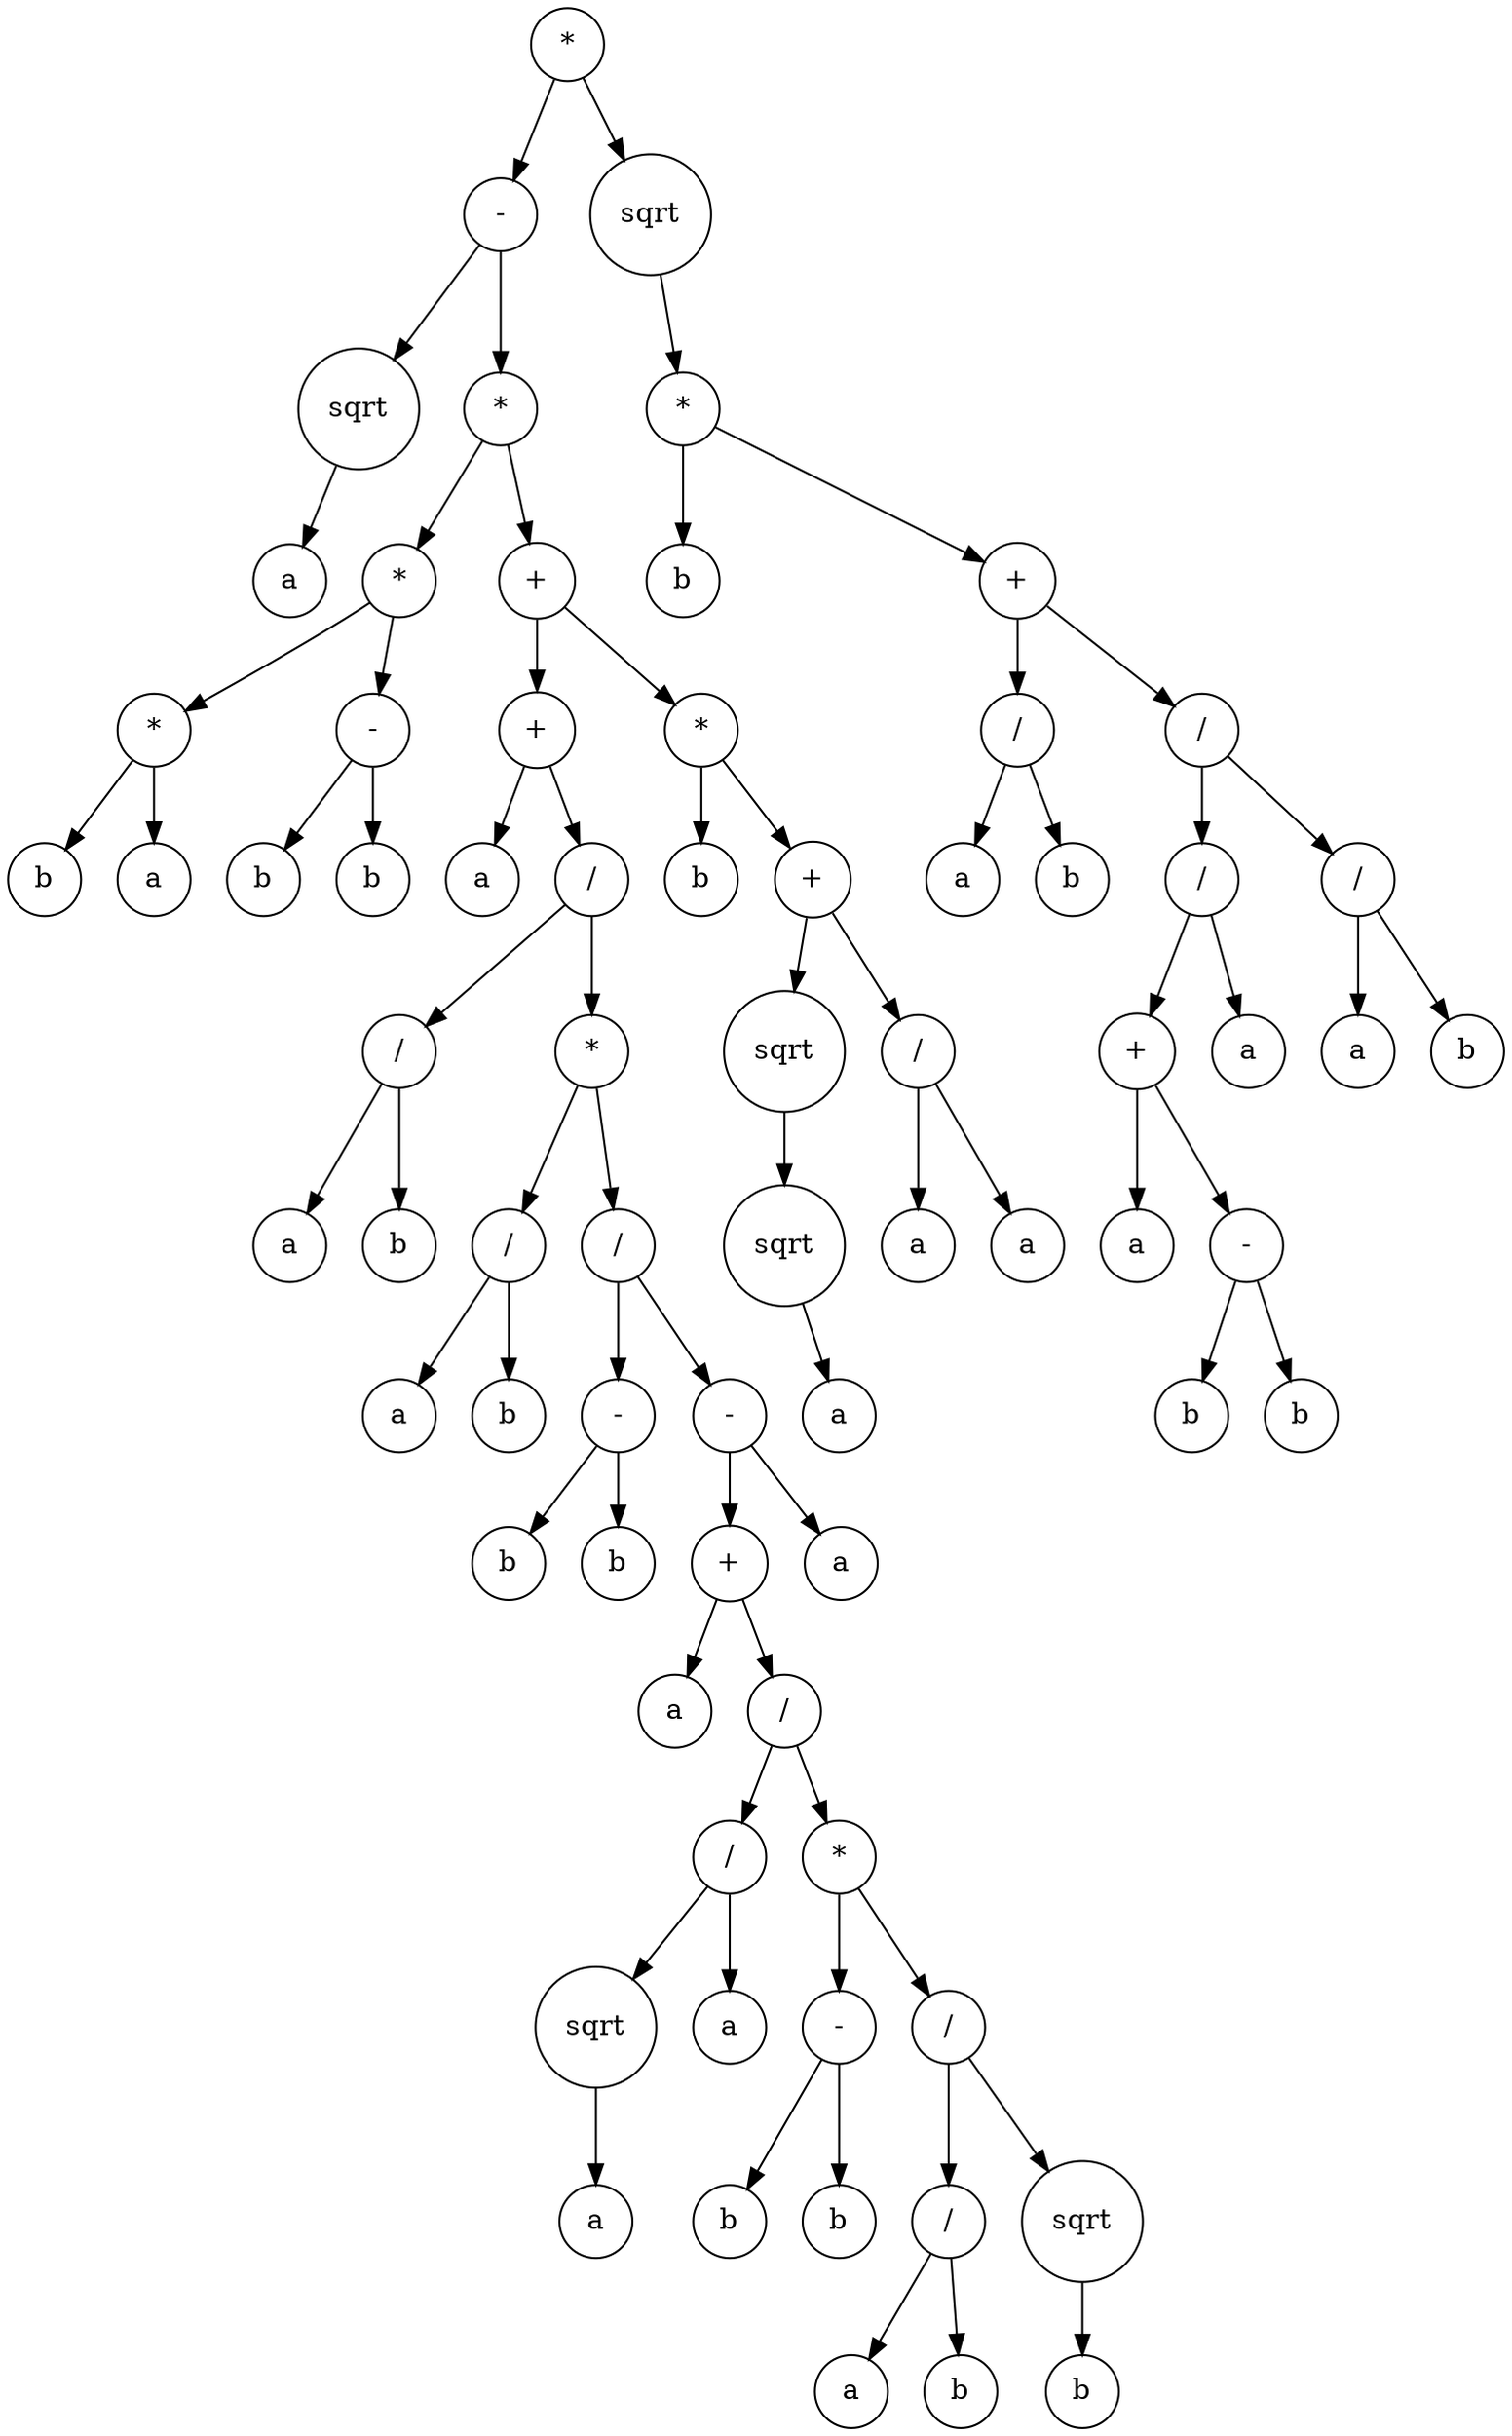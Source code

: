 digraph g {
graph [ordering=out];
node [shape=circle];
n[label = "*"];
n0[label = "-"];
n00[label = "sqrt"];
n000[label = "a"];
n00 -> n000;
n0 -> n00;
n01[label = "*"];
n010[label = "*"];
n0100[label = "*"];
n01000[label = "b"];
n0100 -> n01000;
n01001[label = "a"];
n0100 -> n01001;
n010 -> n0100;
n0101[label = "-"];
n01010[label = "b"];
n0101 -> n01010;
n01011[label = "b"];
n0101 -> n01011;
n010 -> n0101;
n01 -> n010;
n011[label = "+"];
n0110[label = "+"];
n01100[label = "a"];
n0110 -> n01100;
n01101[label = "/"];
n011010[label = "/"];
n0110100[label = "a"];
n011010 -> n0110100;
n0110101[label = "b"];
n011010 -> n0110101;
n01101 -> n011010;
n011011[label = "*"];
n0110110[label = "/"];
n01101100[label = "a"];
n0110110 -> n01101100;
n01101101[label = "b"];
n0110110 -> n01101101;
n011011 -> n0110110;
n0110111[label = "/"];
n01101110[label = "-"];
n011011100[label = "b"];
n01101110 -> n011011100;
n011011101[label = "b"];
n01101110 -> n011011101;
n0110111 -> n01101110;
n01101111[label = "-"];
n011011110[label = "+"];
n0110111100[label = "a"];
n011011110 -> n0110111100;
n0110111101[label = "/"];
n01101111010[label = "/"];
n011011110100[label = "sqrt"];
n0110111101000[label = "a"];
n011011110100 -> n0110111101000;
n01101111010 -> n011011110100;
n011011110101[label = "a"];
n01101111010 -> n011011110101;
n0110111101 -> n01101111010;
n01101111011[label = "*"];
n011011110110[label = "-"];
n0110111101100[label = "b"];
n011011110110 -> n0110111101100;
n0110111101101[label = "b"];
n011011110110 -> n0110111101101;
n01101111011 -> n011011110110;
n011011110111[label = "/"];
n0110111101110[label = "/"];
n01101111011100[label = "a"];
n0110111101110 -> n01101111011100;
n01101111011101[label = "b"];
n0110111101110 -> n01101111011101;
n011011110111 -> n0110111101110;
n0110111101111[label = "sqrt"];
n01101111011110[label = "b"];
n0110111101111 -> n01101111011110;
n011011110111 -> n0110111101111;
n01101111011 -> n011011110111;
n0110111101 -> n01101111011;
n011011110 -> n0110111101;
n01101111 -> n011011110;
n011011111[label = "a"];
n01101111 -> n011011111;
n0110111 -> n01101111;
n011011 -> n0110111;
n01101 -> n011011;
n0110 -> n01101;
n011 -> n0110;
n0111[label = "*"];
n01110[label = "b"];
n0111 -> n01110;
n01111[label = "+"];
n011110[label = "sqrt"];
n0111100[label = "sqrt"];
n01111000[label = "a"];
n0111100 -> n01111000;
n011110 -> n0111100;
n01111 -> n011110;
n011111[label = "/"];
n0111110[label = "a"];
n011111 -> n0111110;
n0111111[label = "a"];
n011111 -> n0111111;
n01111 -> n011111;
n0111 -> n01111;
n011 -> n0111;
n01 -> n011;
n0 -> n01;
n -> n0;
n1[label = "sqrt"];
n10[label = "*"];
n100[label = "b"];
n10 -> n100;
n101[label = "+"];
n1010[label = "/"];
n10100[label = "a"];
n1010 -> n10100;
n10101[label = "b"];
n1010 -> n10101;
n101 -> n1010;
n1011[label = "/"];
n10110[label = "/"];
n101100[label = "+"];
n1011000[label = "a"];
n101100 -> n1011000;
n1011001[label = "-"];
n10110010[label = "b"];
n1011001 -> n10110010;
n10110011[label = "b"];
n1011001 -> n10110011;
n101100 -> n1011001;
n10110 -> n101100;
n101101[label = "a"];
n10110 -> n101101;
n1011 -> n10110;
n10111[label = "/"];
n101110[label = "a"];
n10111 -> n101110;
n101111[label = "b"];
n10111 -> n101111;
n1011 -> n10111;
n101 -> n1011;
n10 -> n101;
n1 -> n10;
n -> n1;
}
